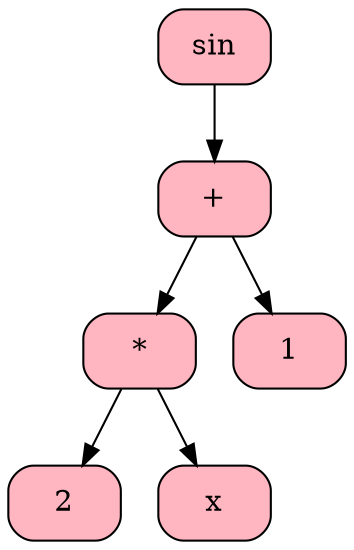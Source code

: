 digraph G { 
node [shape = record];
 "00AD0CF0"  "00AD0CF0" [shape = Mrecord, style = filled, fillcolor = lightpink  label = "sin "];

 "00AD0CF0" -> "00AD0CD8" 
 "00AD0CD8" [shape = Mrecord, style = filled, fillcolor = lightpink  label = "+ "];
"00AD0CD8" -> "00AD0CA8" 
 "00AD0CD8" -> "00AD0CC0" 
 "00AD0CA8" [shape = Mrecord, style = filled, fillcolor = lightpink  label = "* "];
"00AD0CA8" -> "00AD0C78" 
 "00AD0CA8" -> "00AD0C90" 
 "00AD0C78" [shape = Mrecord, style = filled, fillcolor = lightpink  label = "2 "];
 "00AD0C90" [shape = Mrecord, style = filled, fillcolor = lightpink  label = "x "];
 "00AD0CC0" [shape = Mrecord, style = filled, fillcolor = lightpink  label = "1 "];
}
